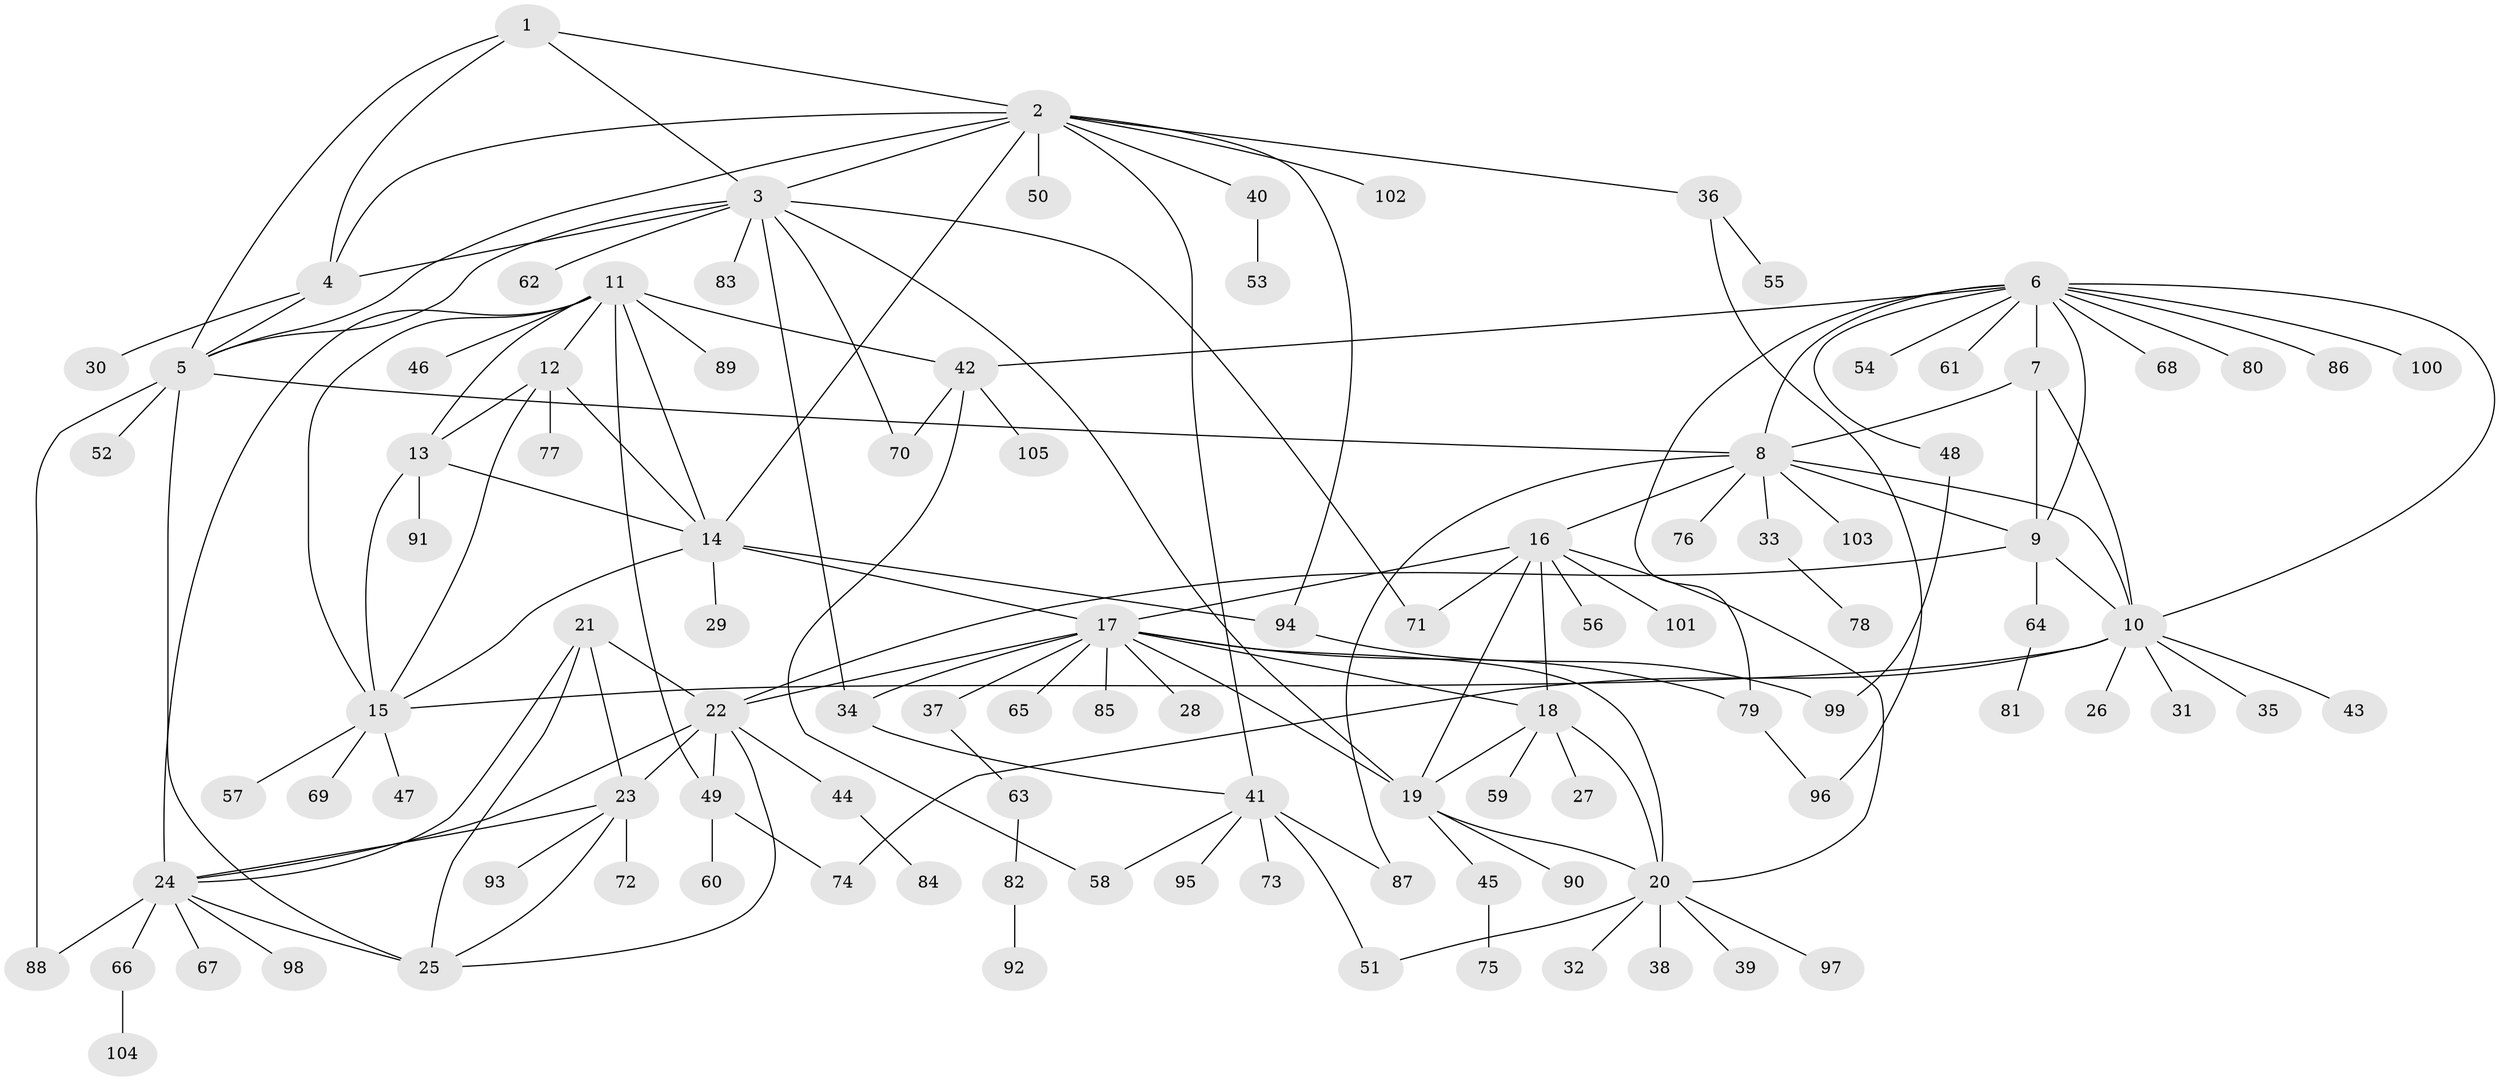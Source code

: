 // coarse degree distribution, {2: 0.0967741935483871, 1: 0.7741935483870968, 14: 0.03225806451612903, 3: 0.03225806451612903, 10: 0.03225806451612903, 7: 0.03225806451612903}
// Generated by graph-tools (version 1.1) at 2025/58/03/04/25 21:58:30]
// undirected, 105 vertices, 155 edges
graph export_dot {
graph [start="1"]
  node [color=gray90,style=filled];
  1;
  2;
  3;
  4;
  5;
  6;
  7;
  8;
  9;
  10;
  11;
  12;
  13;
  14;
  15;
  16;
  17;
  18;
  19;
  20;
  21;
  22;
  23;
  24;
  25;
  26;
  27;
  28;
  29;
  30;
  31;
  32;
  33;
  34;
  35;
  36;
  37;
  38;
  39;
  40;
  41;
  42;
  43;
  44;
  45;
  46;
  47;
  48;
  49;
  50;
  51;
  52;
  53;
  54;
  55;
  56;
  57;
  58;
  59;
  60;
  61;
  62;
  63;
  64;
  65;
  66;
  67;
  68;
  69;
  70;
  71;
  72;
  73;
  74;
  75;
  76;
  77;
  78;
  79;
  80;
  81;
  82;
  83;
  84;
  85;
  86;
  87;
  88;
  89;
  90;
  91;
  92;
  93;
  94;
  95;
  96;
  97;
  98;
  99;
  100;
  101;
  102;
  103;
  104;
  105;
  1 -- 2;
  1 -- 3;
  1 -- 4;
  1 -- 5;
  2 -- 3;
  2 -- 4;
  2 -- 5;
  2 -- 14;
  2 -- 36;
  2 -- 40;
  2 -- 41;
  2 -- 50;
  2 -- 94;
  2 -- 102;
  3 -- 4;
  3 -- 5;
  3 -- 19;
  3 -- 34;
  3 -- 62;
  3 -- 70;
  3 -- 71;
  3 -- 83;
  4 -- 5;
  4 -- 30;
  5 -- 8;
  5 -- 25;
  5 -- 52;
  5 -- 88;
  6 -- 7;
  6 -- 8;
  6 -- 9;
  6 -- 10;
  6 -- 42;
  6 -- 48;
  6 -- 54;
  6 -- 61;
  6 -- 68;
  6 -- 79;
  6 -- 80;
  6 -- 86;
  6 -- 100;
  7 -- 8;
  7 -- 9;
  7 -- 10;
  8 -- 9;
  8 -- 10;
  8 -- 16;
  8 -- 33;
  8 -- 76;
  8 -- 87;
  8 -- 103;
  9 -- 10;
  9 -- 22;
  9 -- 64;
  10 -- 15;
  10 -- 26;
  10 -- 31;
  10 -- 35;
  10 -- 43;
  10 -- 74;
  11 -- 12;
  11 -- 13;
  11 -- 14;
  11 -- 15;
  11 -- 24;
  11 -- 42;
  11 -- 46;
  11 -- 49;
  11 -- 89;
  12 -- 13;
  12 -- 14;
  12 -- 15;
  12 -- 77;
  13 -- 14;
  13 -- 15;
  13 -- 91;
  14 -- 15;
  14 -- 17;
  14 -- 29;
  14 -- 94;
  15 -- 47;
  15 -- 57;
  15 -- 69;
  16 -- 17;
  16 -- 18;
  16 -- 19;
  16 -- 20;
  16 -- 56;
  16 -- 71;
  16 -- 101;
  17 -- 18;
  17 -- 19;
  17 -- 20;
  17 -- 22;
  17 -- 28;
  17 -- 34;
  17 -- 37;
  17 -- 65;
  17 -- 79;
  17 -- 85;
  18 -- 19;
  18 -- 20;
  18 -- 27;
  18 -- 59;
  19 -- 20;
  19 -- 45;
  19 -- 90;
  20 -- 32;
  20 -- 38;
  20 -- 39;
  20 -- 51;
  20 -- 97;
  21 -- 22;
  21 -- 23;
  21 -- 24;
  21 -- 25;
  22 -- 23;
  22 -- 24;
  22 -- 25;
  22 -- 44;
  22 -- 49;
  23 -- 24;
  23 -- 25;
  23 -- 72;
  23 -- 93;
  24 -- 25;
  24 -- 66;
  24 -- 67;
  24 -- 88;
  24 -- 98;
  33 -- 78;
  34 -- 41;
  36 -- 55;
  36 -- 96;
  37 -- 63;
  40 -- 53;
  41 -- 51;
  41 -- 58;
  41 -- 73;
  41 -- 87;
  41 -- 95;
  42 -- 58;
  42 -- 70;
  42 -- 105;
  44 -- 84;
  45 -- 75;
  48 -- 99;
  49 -- 60;
  49 -- 74;
  63 -- 82;
  64 -- 81;
  66 -- 104;
  79 -- 96;
  82 -- 92;
  94 -- 99;
}
